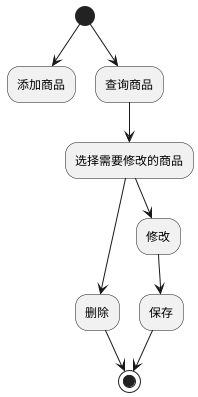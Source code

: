@startuml

(*) --> 添加商品
(*) --> 查询商品
--> "选择需要修改的商品" as goods
goods --> 删除
--> (*)
goods --> 修改
--> 保存
--> (*)

@enduml